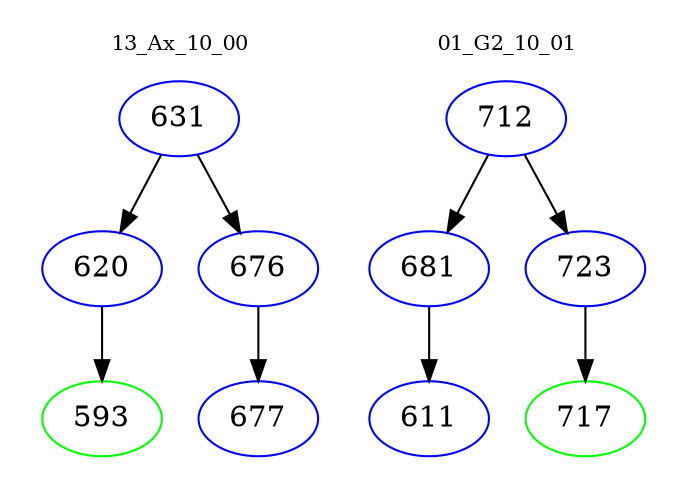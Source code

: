 digraph{
subgraph cluster_0 {
color = white
label = "13_Ax_10_00";
fontsize=10;
T0_631 [label="631", color="blue"]
T0_631 -> T0_620 [color="black"]
T0_620 [label="620", color="blue"]
T0_620 -> T0_593 [color="black"]
T0_593 [label="593", color="green"]
T0_631 -> T0_676 [color="black"]
T0_676 [label="676", color="blue"]
T0_676 -> T0_677 [color="black"]
T0_677 [label="677", color="blue"]
}
subgraph cluster_1 {
color = white
label = "01_G2_10_01";
fontsize=10;
T1_712 [label="712", color="blue"]
T1_712 -> T1_681 [color="black"]
T1_681 [label="681", color="blue"]
T1_681 -> T1_611 [color="black"]
T1_611 [label="611", color="blue"]
T1_712 -> T1_723 [color="black"]
T1_723 [label="723", color="blue"]
T1_723 -> T1_717 [color="black"]
T1_717 [label="717", color="green"]
}
}
